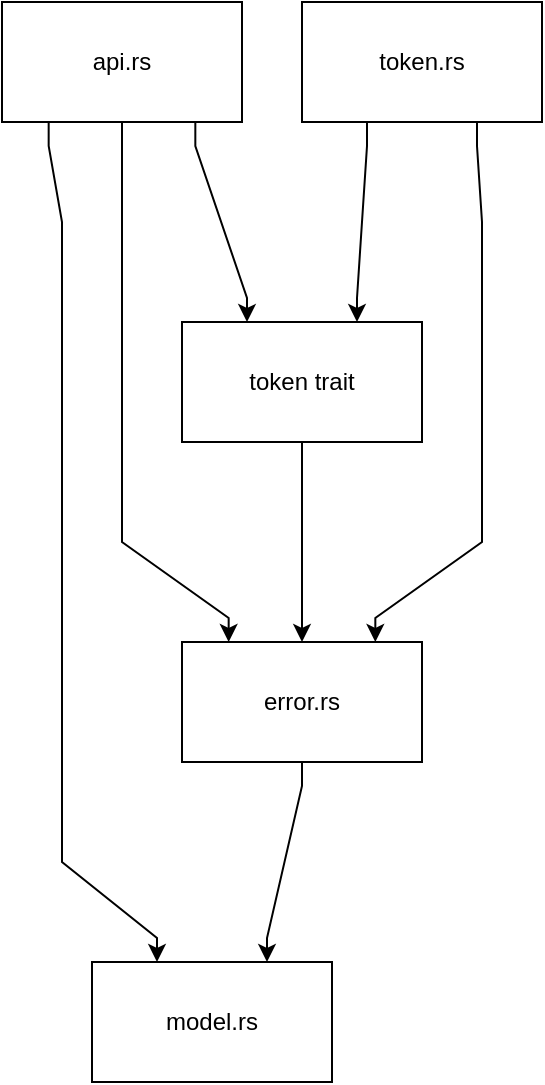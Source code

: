 <mxfile version="24.2.5" type="device">
  <diagram name="第1頁" id="eOv75JPVvjKJjPrvpMW9">
    <mxGraphModel dx="714" dy="381" grid="1" gridSize="10" guides="1" tooltips="1" connect="1" arrows="1" fold="1" page="1" pageScale="1" pageWidth="827" pageHeight="1169" math="0" shadow="0">
      <root>
        <mxCell id="0" />
        <mxCell id="1" parent="0" />
        <mxCell id="1NnWmOMvAnJqcyoQLvc6-3" style="edgeStyle=orthogonalEdgeStyle;rounded=0;orthogonalLoop=1;jettySize=auto;html=1;noEdgeStyle=1;orthogonal=1;" edge="1" parent="1" source="pVhFTRz7JJs3hexJWpow-10" target="pVhFTRz7JJs3hexJWpow-15">
          <mxGeometry relative="1" as="geometry">
            <Array as="points">
              <mxPoint x="150" y="392" />
              <mxPoint x="132.5" y="468" />
            </Array>
          </mxGeometry>
        </mxCell>
        <mxCell id="pVhFTRz7JJs3hexJWpow-10" value="error.rs" style="rounded=0;whiteSpace=wrap;html=1;" parent="1" vertex="1">
          <mxGeometry x="90" y="320" width="120" height="60" as="geometry" />
        </mxCell>
        <mxCell id="pVhFTRz7JJs3hexJWpow-33" style="edgeStyle=orthogonalEdgeStyle;rounded=0;orthogonalLoop=1;jettySize=auto;html=1;noEdgeStyle=1;orthogonal=1;" parent="1" source="pVhFTRz7JJs3hexJWpow-11" target="pVhFTRz7JJs3hexJWpow-15" edge="1">
          <mxGeometry relative="1" as="geometry">
            <Array as="points">
              <mxPoint x="23.333" y="72" />
              <mxPoint x="30" y="110" />
              <mxPoint x="30" y="270" />
              <mxPoint x="30" y="270" />
              <mxPoint x="30" y="430" />
              <mxPoint x="77.5" y="468" />
            </Array>
          </mxGeometry>
        </mxCell>
        <mxCell id="1NnWmOMvAnJqcyoQLvc6-4" style="edgeStyle=orthogonalEdgeStyle;rounded=0;orthogonalLoop=1;jettySize=auto;html=1;noEdgeStyle=1;orthogonal=1;" edge="1" parent="1" source="pVhFTRz7JJs3hexJWpow-11" target="pVhFTRz7JJs3hexJWpow-10">
          <mxGeometry relative="1" as="geometry">
            <Array as="points">
              <mxPoint x="60" y="74" />
              <mxPoint x="60" y="110" />
              <mxPoint x="60" y="270" />
              <mxPoint x="113.333" y="308" />
            </Array>
          </mxGeometry>
        </mxCell>
        <mxCell id="pVhFTRz7JJs3hexJWpow-11" value="api.rs" style="rounded=0;whiteSpace=wrap;html=1;" parent="1" vertex="1">
          <mxGeometry width="120" height="60" as="geometry" />
        </mxCell>
        <mxCell id="pVhFTRz7JJs3hexJWpow-15" value="model.rs" style="rounded=0;whiteSpace=wrap;html=1;" parent="1" vertex="1">
          <mxGeometry x="45" y="480" width="120" height="60" as="geometry" />
        </mxCell>
        <mxCell id="1NnWmOMvAnJqcyoQLvc6-11" style="edgeStyle=orthogonalEdgeStyle;rounded=0;orthogonalLoop=1;jettySize=auto;html=1;noEdgeStyle=1;orthogonal=1;" edge="1" parent="1" source="pVhFTRz7JJs3hexJWpow-17" target="1NnWmOMvAnJqcyoQLvc6-6">
          <mxGeometry relative="1" as="geometry">
            <Array as="points">
              <mxPoint x="182.5" y="72" />
              <mxPoint x="177.5" y="148" />
            </Array>
          </mxGeometry>
        </mxCell>
        <mxCell id="1NnWmOMvAnJqcyoQLvc6-13" style="edgeStyle=orthogonalEdgeStyle;rounded=0;orthogonalLoop=1;jettySize=auto;html=1;noEdgeStyle=1;orthogonal=1;" edge="1" parent="1" source="pVhFTRz7JJs3hexJWpow-17" target="pVhFTRz7JJs3hexJWpow-10">
          <mxGeometry relative="1" as="geometry">
            <Array as="points">
              <mxPoint x="237.5" y="72" />
              <mxPoint x="240" y="110" />
              <mxPoint x="240" y="270" />
              <mxPoint x="186.667" y="308" />
            </Array>
          </mxGeometry>
        </mxCell>
        <mxCell id="pVhFTRz7JJs3hexJWpow-17" value="token.rs" style="rounded=0;whiteSpace=wrap;html=1;" parent="1" vertex="1">
          <mxGeometry x="150" width="120" height="60" as="geometry" />
        </mxCell>
        <mxCell id="1NnWmOMvAnJqcyoQLvc6-7" value="" style="edgeStyle=orthogonalEdgeStyle;rounded=0;orthogonalLoop=1;jettySize=auto;html=1;noEdgeStyle=1;orthogonal=1;" edge="1" parent="1" source="pVhFTRz7JJs3hexJWpow-11" target="1NnWmOMvAnJqcyoQLvc6-6">
          <mxGeometry relative="1" as="geometry">
            <mxPoint x="90" y="60" as="sourcePoint" />
            <mxPoint x="90" y="190" as="targetPoint" />
            <Array as="points">
              <mxPoint x="96.667" y="72" />
              <mxPoint x="122.5" y="148" />
            </Array>
          </mxGeometry>
        </mxCell>
        <mxCell id="1NnWmOMvAnJqcyoQLvc6-10" style="edgeStyle=orthogonalEdgeStyle;rounded=0;orthogonalLoop=1;jettySize=auto;html=1;noEdgeStyle=1;orthogonal=1;" edge="1" parent="1" source="1NnWmOMvAnJqcyoQLvc6-6" target="pVhFTRz7JJs3hexJWpow-10">
          <mxGeometry relative="1" as="geometry">
            <Array as="points">
              <mxPoint x="150" y="232" />
              <mxPoint x="150" y="306" />
            </Array>
          </mxGeometry>
        </mxCell>
        <mxCell id="1NnWmOMvAnJqcyoQLvc6-6" value="token trait" style="rounded=0;whiteSpace=wrap;html=1;" vertex="1" parent="1">
          <mxGeometry x="90" y="160" width="120" height="60" as="geometry" />
        </mxCell>
      </root>
    </mxGraphModel>
  </diagram>
</mxfile>
